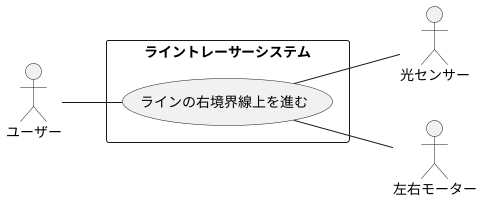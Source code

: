 @startuml
left to right direction
actor ユーザー as y
actor 光センサー as h
actor 左右モーター as m

rectangle ライントレーサーシステム {
    usecase ラインの右境界線上を進む as l
}

y -- l
l -- h
l -- m
@enduml